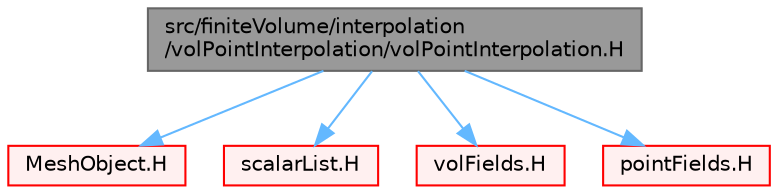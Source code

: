digraph "src/finiteVolume/interpolation/volPointInterpolation/volPointInterpolation.H"
{
 // LATEX_PDF_SIZE
  bgcolor="transparent";
  edge [fontname=Helvetica,fontsize=10,labelfontname=Helvetica,labelfontsize=10];
  node [fontname=Helvetica,fontsize=10,shape=box,height=0.2,width=0.4];
  Node1 [id="Node000001",label="src/finiteVolume/interpolation\l/volPointInterpolation/volPointInterpolation.H",height=0.2,width=0.4,color="gray40", fillcolor="grey60", style="filled", fontcolor="black",tooltip=" "];
  Node1 -> Node2 [id="edge1_Node000001_Node000002",color="steelblue1",style="solid",tooltip=" "];
  Node2 [id="Node000002",label="MeshObject.H",height=0.2,width=0.4,color="red", fillcolor="#FFF0F0", style="filled",URL="$MeshObject_8H.html",tooltip=" "];
  Node1 -> Node152 [id="edge2_Node000001_Node000152",color="steelblue1",style="solid",tooltip=" "];
  Node152 [id="Node000152",label="scalarList.H",height=0.2,width=0.4,color="red", fillcolor="#FFF0F0", style="filled",URL="$scalarList_8H.html",tooltip=" "];
  Node1 -> Node153 [id="edge3_Node000001_Node000153",color="steelblue1",style="solid",tooltip=" "];
  Node153 [id="Node000153",label="volFields.H",height=0.2,width=0.4,color="red", fillcolor="#FFF0F0", style="filled",URL="$volFields_8H.html",tooltip=" "];
  Node1 -> Node380 [id="edge4_Node000001_Node000380",color="steelblue1",style="solid",tooltip=" "];
  Node380 [id="Node000380",label="pointFields.H",height=0.2,width=0.4,color="red", fillcolor="#FFF0F0", style="filled",URL="$pointFields_8H.html",tooltip=" "];
}
